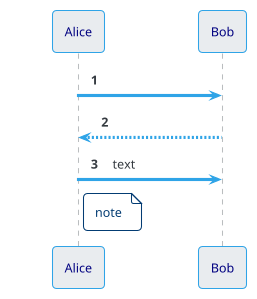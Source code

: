 @startuml
!theme cerulean-outline
!pragma teoz true

skinparam maxMessageSize 400
autonumber

skinparam participant {
	BackgroundColor #e9ecef
	FontColor Navy
}

Participant Alice
Participant Bob

Alice -> Bob
Alice <-- Bob
Alice -> Bob: text
note right of Alice: note

@enduml